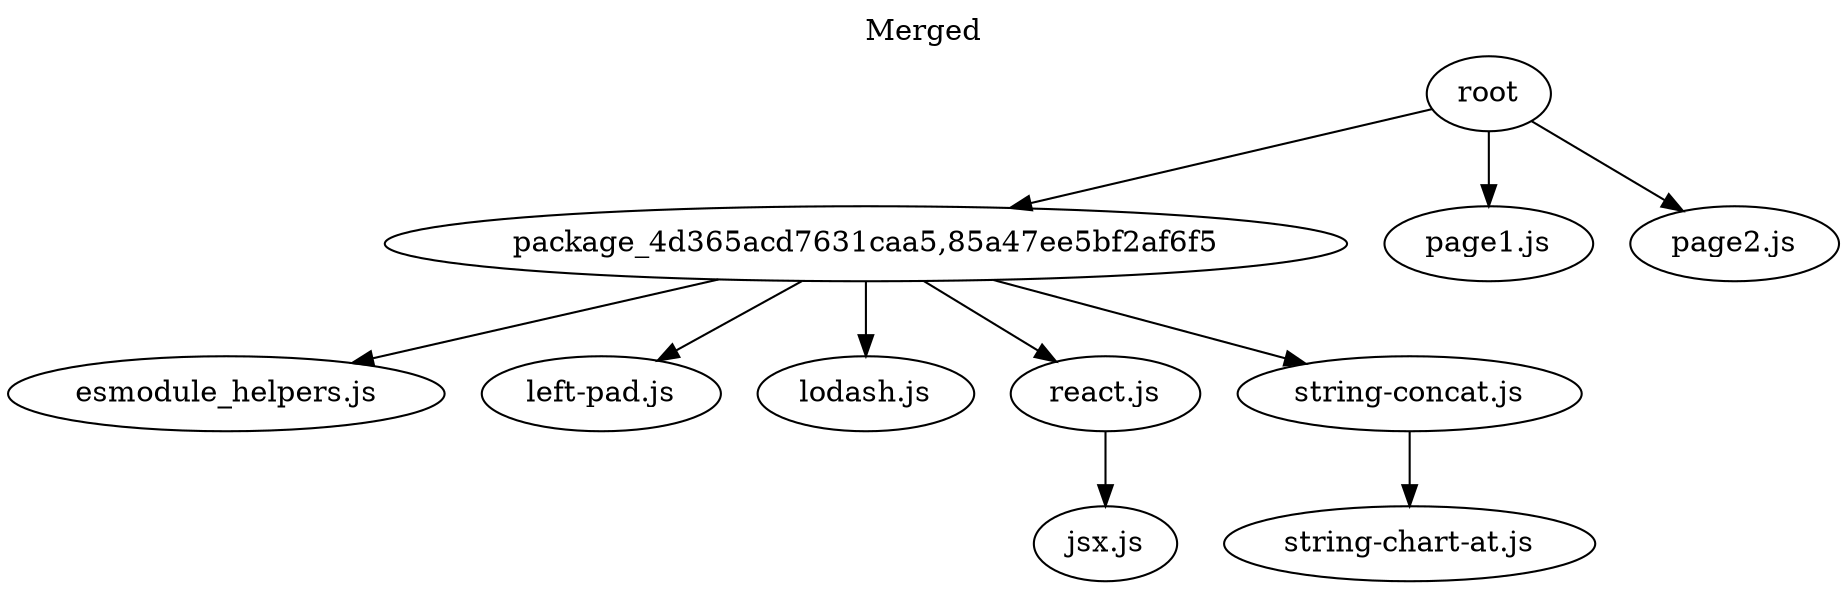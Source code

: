 digraph merged {
  labelloc="t";
  label="Merged";
  layout="dot";

  "esmodule_helpers.js";
  "jsx.js";
  "left-pad.js";
  "lodash.js";
  "package_4d365acd7631caa5,85a47ee5bf2af6f5";
  "page1.js";
  "page2.js";
  "react.js";
  "root";
  "string-chart-at.js";
  "string-concat.js";

  "package_4d365acd7631caa5,85a47ee5bf2af6f5" -> "esmodule_helpers.js";
  "package_4d365acd7631caa5,85a47ee5bf2af6f5" -> "left-pad.js";
  "package_4d365acd7631caa5,85a47ee5bf2af6f5" -> "lodash.js";
  "package_4d365acd7631caa5,85a47ee5bf2af6f5" -> "react.js";
  "package_4d365acd7631caa5,85a47ee5bf2af6f5" -> "string-concat.js";
  "react.js" -> "jsx.js";
  "root" -> "package_4d365acd7631caa5,85a47ee5bf2af6f5";
  "root" -> "page1.js";
  "root" -> "page2.js";
  "string-concat.js" -> "string-chart-at.js";
}